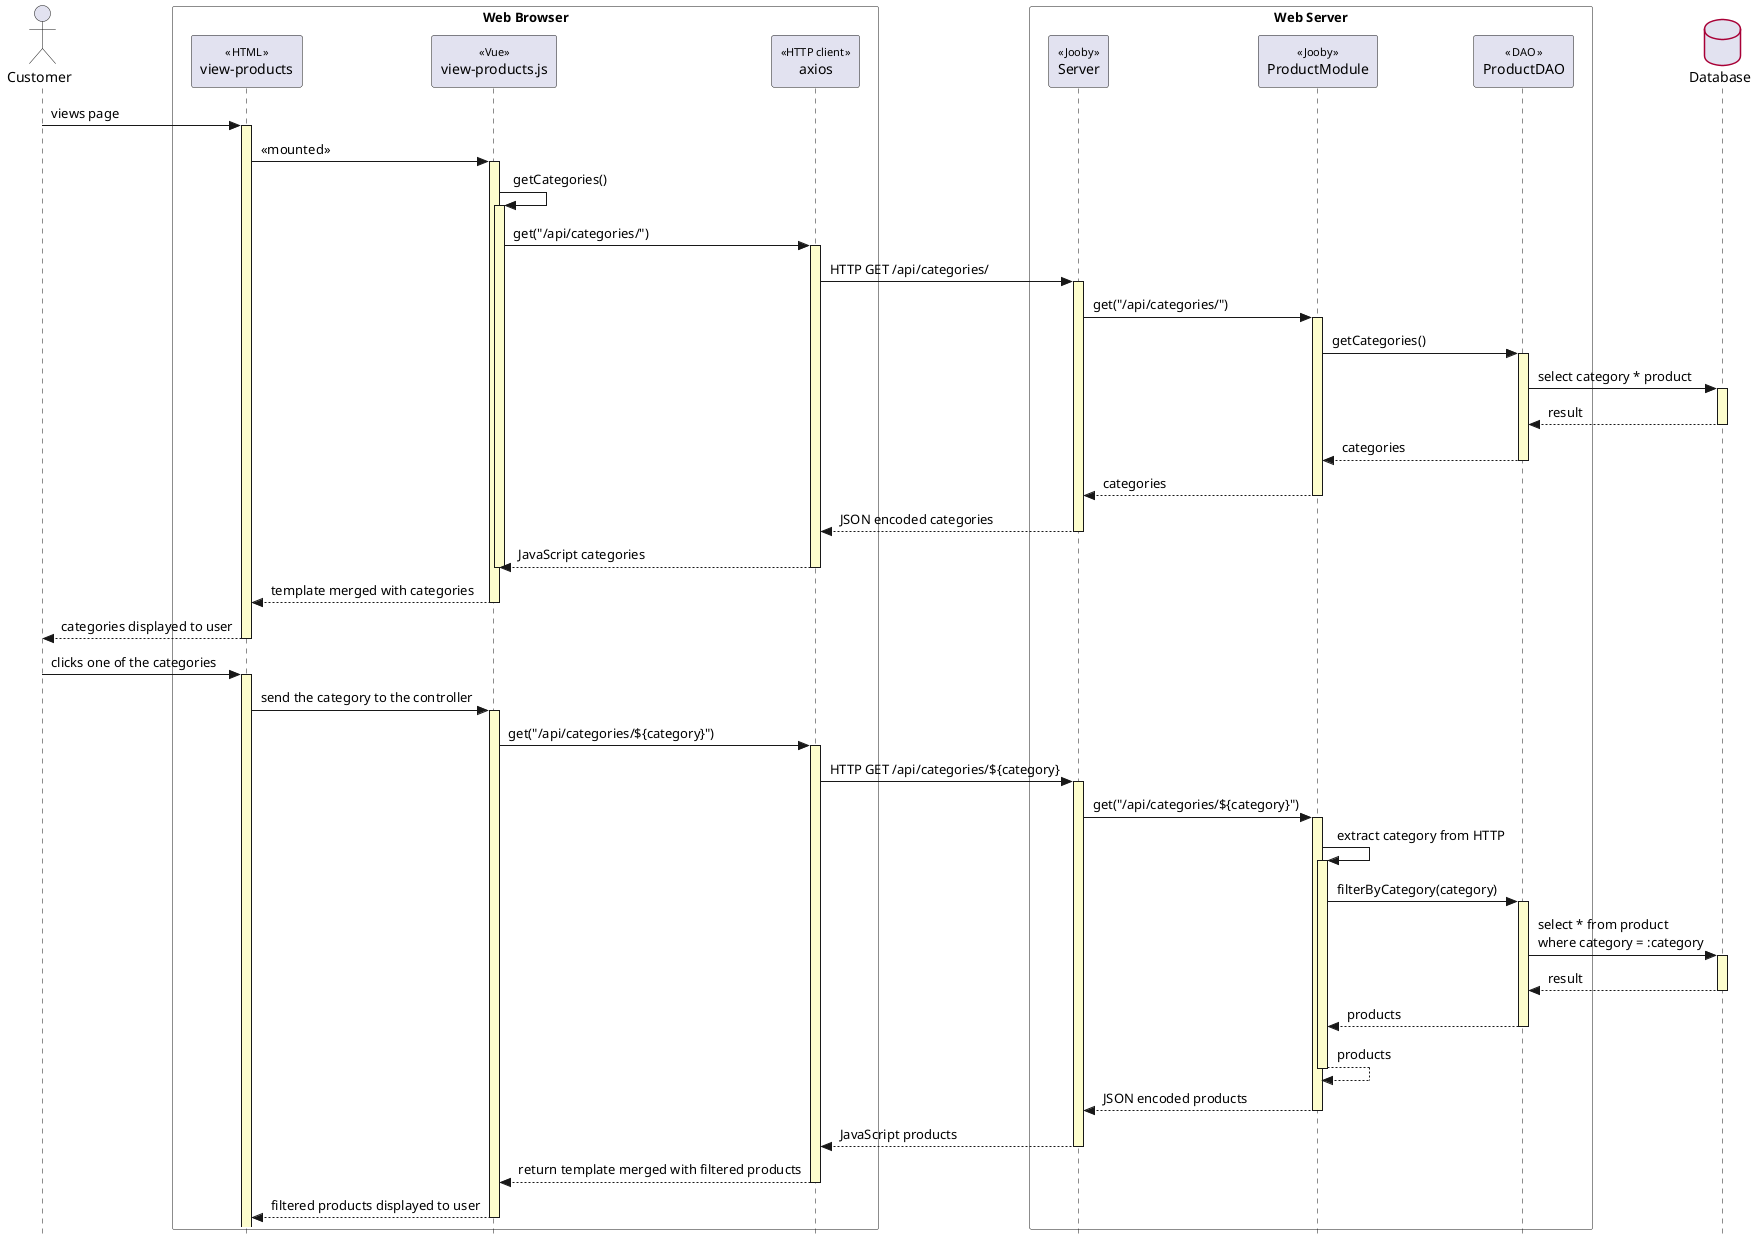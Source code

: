 @startuml
' style tweaks to make the diagram a little more readable
skinparam {
	Style strictuml
	RoundCorner 5
	BoxPadding 35
	ParticipantPadding 15
    Padding 2

	Sequence {
		' make activations yellow too
		LifeLineBackgroundColor #FDFDCD

		' make stereotypes less ugly
		Stereotype {
			Font {
				Size 11
				Style plain
			}
		}
	}

   Database {
		BorderColor #A80036
	}

}

Actor Customer as user

box "             Web Browser             " #white
	Participant "view-products" as page << HTML >>
    participant "view-products.js" as controller <<Vue>>
    participant "axios" as axios <<HTTP client >>
end box

box "Web Server" #white
	Participant "Server" as service << Jooby >>
	Participant "ProductModule" as module << Jooby >>
	Participant "ProductDAO" as dao << DAO >>
end box

database "Database" as db

user -> page++ : views page
page -> controller++ : <<mounted>>
controller -> controller++ : getCategories() 
controller -> axios++ : get("/api/categories/")
axios -> service++ : HTTP GET /api/categories/
service -> module++ : get("/api/categories/")
module -> dao++ : getCategories() 
dao -> db++ : select category * product
return result 
return categories
return categories
return JSON encoded categories
return JavaScript categories
controller--
return template merged with categories
return categories displayed to user

user -> page++ : clicks one of the categories
page -> controller++ : send the category to the controller 
controller -> axios++ : get("/api/categories/${category}")
axios -> service++ : HTTP GET /api/categories/${category}
service -> module++ :  get("/api/categories/${category}")
module -> module++ : extract category from HTTP
module -> dao++ : filterByCategory(category)
dao -> db++ : select * from product\nwhere category = :category
return result
return products
return products
return JSON encoded products
return JavaScript products
return return template merged with filtered products
return filtered products displayed to user












@enduml